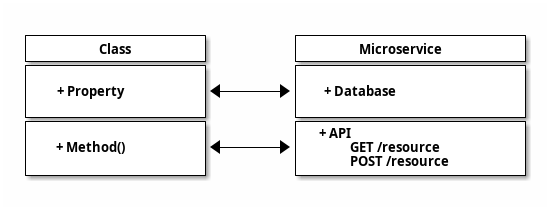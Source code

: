 @startuml

@startditaa
+-----------------+        +----------------------+
|      Class      |        |    Microservice      |
+-----------------+        +----------------------+
|                 |        |                      |
| + Property      |<------>| + Database           |
|                 |        |                      |
+-----------------+        +----------------------+
|                 |        | + API                |
| + Method()      |<------>|   + GET /resource    |
|                 |        |   + POST /resource   |
+-----------------+        +----------------------+
@endditaa

@enduml